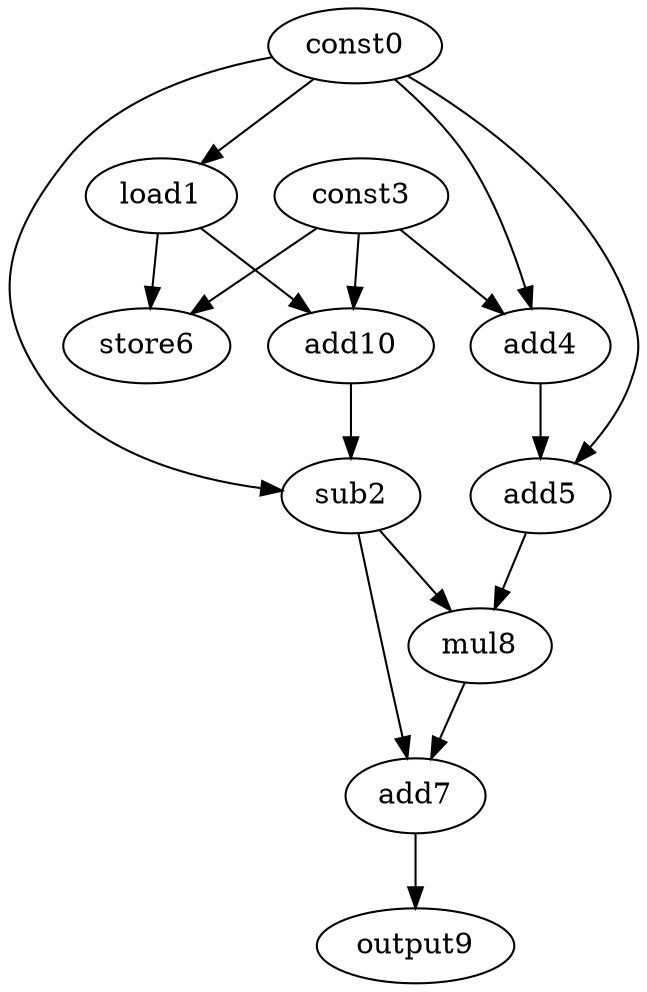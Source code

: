 digraph G { 
const0[opcode=const]; 
load1[opcode=load]; 
sub2[opcode=sub]; 
const3[opcode=const]; 
add4[opcode=add]; 
add5[opcode=add]; 
store6[opcode=store]; 
add7[opcode=add]; 
mul8[opcode=mul]; 
output9[opcode=output]; 
add10[opcode=add]; 
const0->load1[operand=0];
const0->add4[operand=0];
const3->add4[operand=1];
const0->add5[operand=0];
add4->add5[operand=1];
load1->store6[operand=0];
const3->store6[operand=1];
load1->add10[operand=0];
const3->add10[operand=1];
const0->sub2[operand=0];
add10->sub2[operand=1];
sub2->mul8[operand=0];
add5->mul8[operand=1];
mul8->add7[operand=0];
sub2->add7[operand=1];
add7->output9[operand=0];
}
